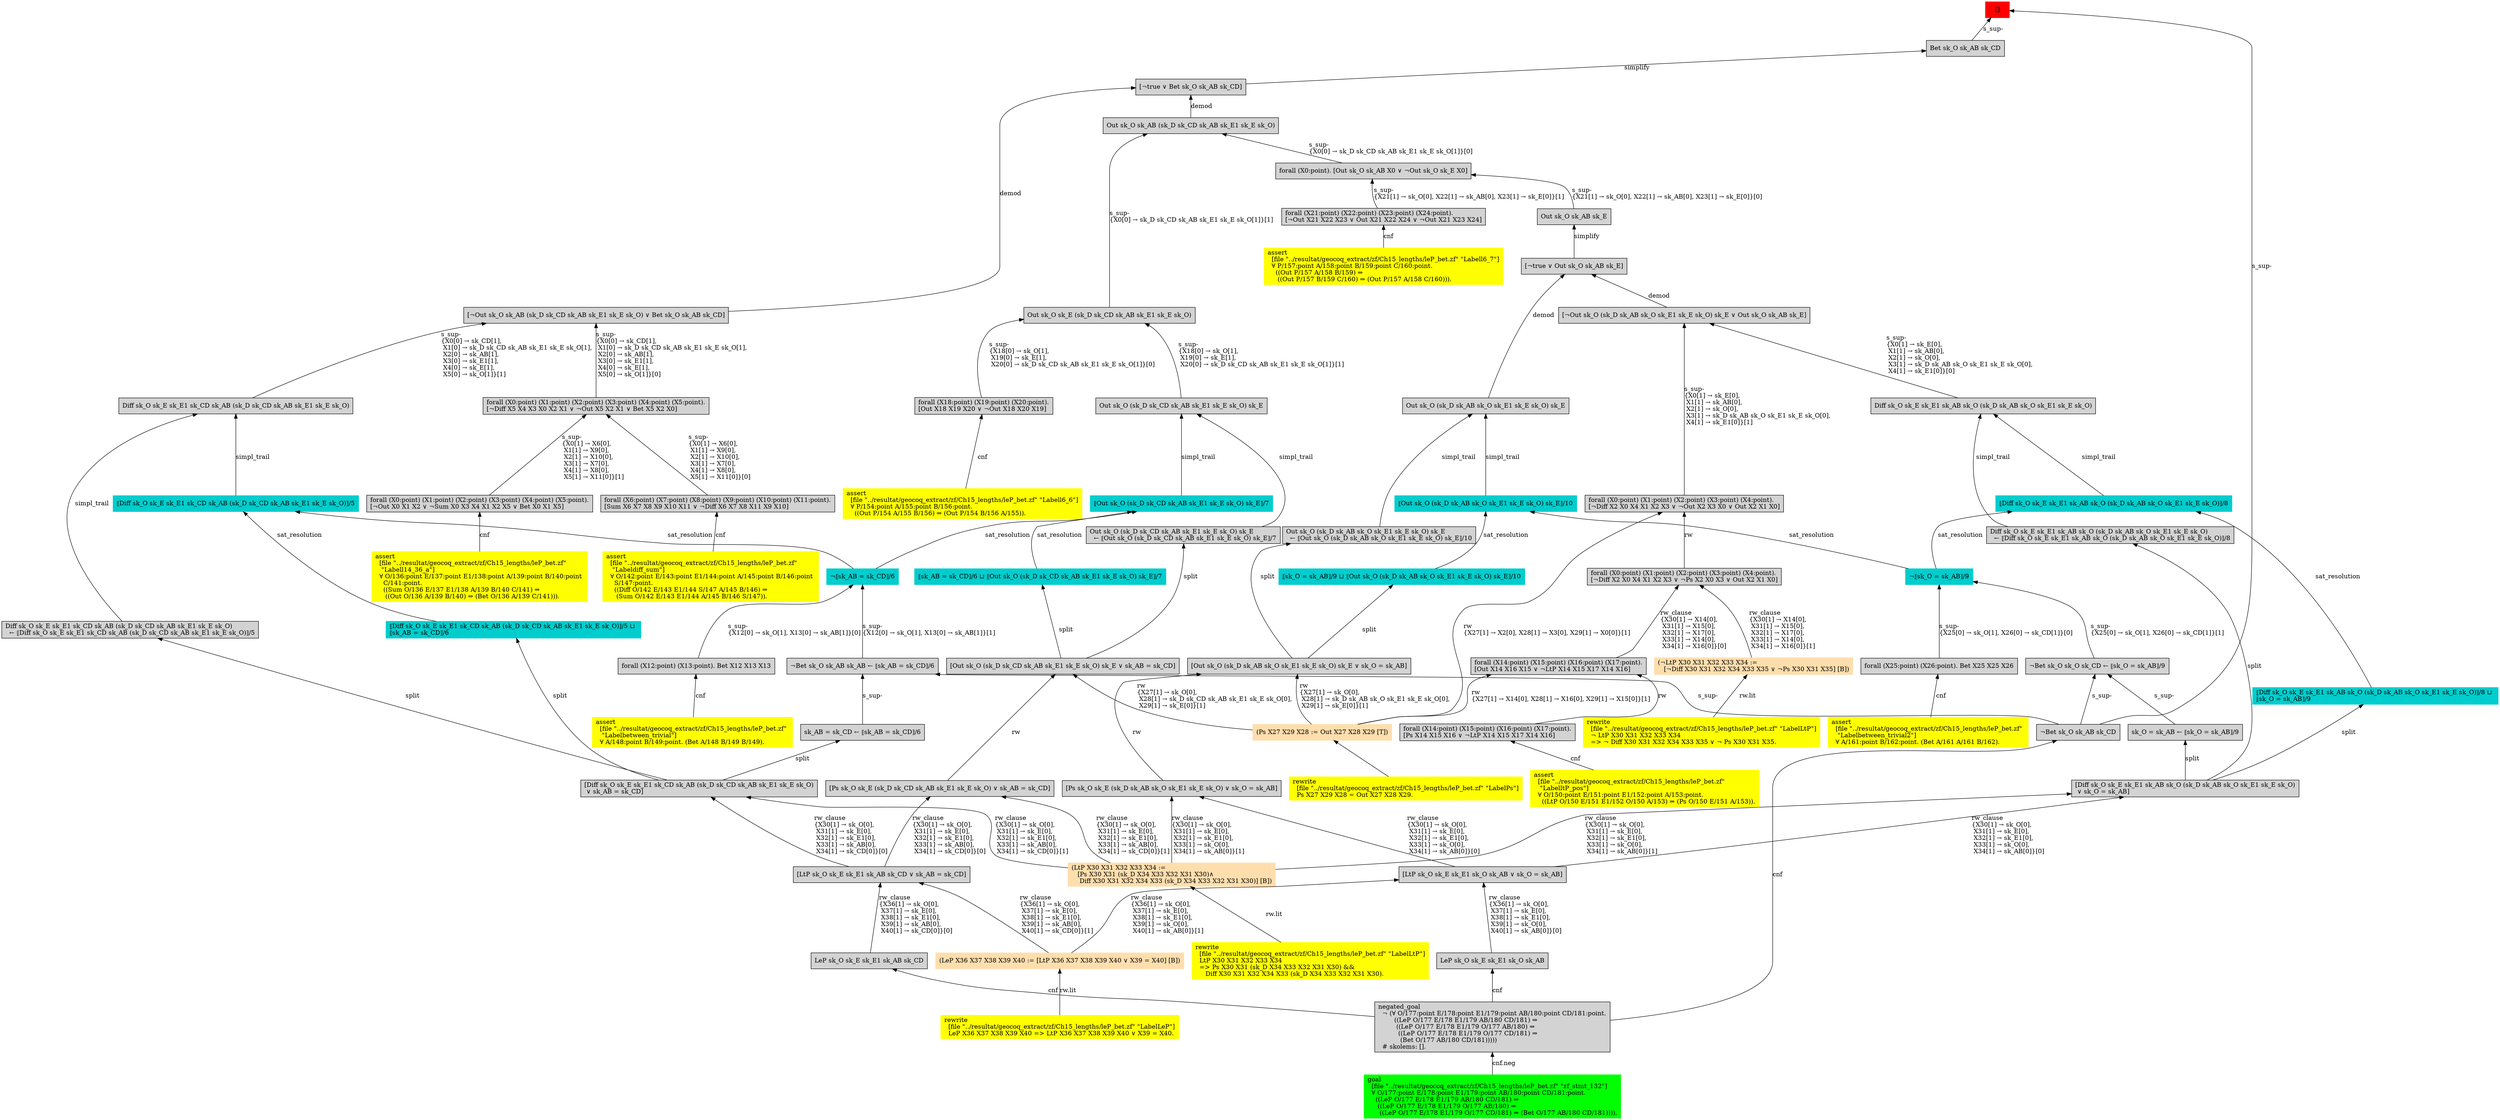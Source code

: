 digraph "unsat_graph" {
  vertex_0 [color=red, label="[]", shape=box, style=filled];
  vertex_0 -> vertex_1 [label="s_sup-\l", dir="back"];
  vertex_1 [shape=box, label="¬Bet sk_O sk_AB sk_CD\l", style=filled];
  vertex_1 -> vertex_2 [label="cnf", dir="back"];
  vertex_2 [shape=box, label="negated_goal\l  ¬ (∀ O/177:point E/178:point E1/179:point AB/180:point CD/181:point.\l        ((LeP O/177 E/178 E1/179 AB/180 CD/181) ⇒\l         ((LeP O/177 E/178 E1/179 O/177 AB/180) ⇒\l          ((LeP O/177 E/178 E1/179 O/177 CD/181) ⇒\l           (Bet O/177 AB/180 CD/181)))))\l  # skolems: [].\l", style=filled];
  vertex_2 -> vertex_3 [label="cnf.neg", dir="back"];
  vertex_3 [color=green, shape=box, label="goal\l  [file \"../resultat/geocoq_extract/zf/Ch15_lengths/leP_bet.zf\" \"zf_stmt_132\"]\l  ∀ O/177:point E/178:point E1/179:point AB/180:point CD/181:point.\l    ((LeP O/177 E/178 E1/179 AB/180 CD/181) ⇒\l     ((LeP O/177 E/178 E1/179 O/177 AB/180) ⇒\l      ((LeP O/177 E/178 E1/179 O/177 CD/181) ⇒ (Bet O/177 AB/180 CD/181)))).\l", style=filled];
  vertex_0 -> vertex_4 [label="s_sup-\l", dir="back"];
  vertex_4 [shape=box, label="Bet sk_O sk_AB sk_CD\l", style=filled];
  vertex_4 -> vertex_5 [label="simplify", dir="back"];
  vertex_5 [shape=box, label="[¬true ∨ Bet sk_O sk_AB sk_CD]\l", style=filled];
  vertex_5 -> vertex_6 [label="demod", dir="back"];
  vertex_6 [shape=box, label="Out sk_O sk_AB (sk_D sk_CD sk_AB sk_E1 sk_E sk_O)\l", style=filled];
  vertex_6 -> vertex_7 [label="s_sup-\l\{X0[0] → sk_D sk_CD sk_AB sk_E1 sk_E sk_O[1]\}[0]\l", dir="back"];
  vertex_7 [shape=box, label="forall (X0:point). [Out sk_O sk_AB X0 ∨ ¬Out sk_O sk_E X0]\l", style=filled];
  vertex_7 -> vertex_8 [label="s_sup-\l\{X21[1] → sk_O[0], X22[1] → sk_AB[0], X23[1] → sk_E[0]\}[1]\l", dir="back"];
  vertex_8 [shape=box, label="forall (X21:point) (X22:point) (X23:point) (X24:point).\l[¬Out X21 X22 X23 ∨ Out X21 X22 X24 ∨ ¬Out X21 X23 X24]\l", style=filled];
  vertex_8 -> vertex_9 [label="cnf", dir="back"];
  vertex_9 [color=yellow, shape=box, label="assert\l  [file \"../resultat/geocoq_extract/zf/Ch15_lengths/leP_bet.zf\" \"Labell6_7\"]\l  ∀ P/157:point A/158:point B/159:point C/160:point.\l    ((Out P/157 A/158 B/159) ⇒\l     ((Out P/157 B/159 C/160) ⇒ (Out P/157 A/158 C/160))).\l", style=filled];
  vertex_7 -> vertex_10 [label="s_sup-\l\{X21[1] → sk_O[0], X22[1] → sk_AB[0], X23[1] → sk_E[0]\}[0]\l", dir="back"];
  vertex_10 [shape=box, label="Out sk_O sk_AB sk_E\l", style=filled];
  vertex_10 -> vertex_11 [label="simplify", dir="back"];
  vertex_11 [shape=box, label="[¬true ∨ Out sk_O sk_AB sk_E]\l", style=filled];
  vertex_11 -> vertex_12 [label="demod", dir="back"];
  vertex_12 [shape=box, label="Out sk_O (sk_D sk_AB sk_O sk_E1 sk_E sk_O) sk_E\l", style=filled];
  vertex_12 -> vertex_13 [label="simpl_trail", dir="back"];
  vertex_13 [color=cyan3, shape=box, label="⟦Out sk_O (sk_D sk_AB sk_O sk_E1 sk_E sk_O) sk_E⟧/10\l", style=filled];
  vertex_13 -> vertex_14 [label="sat_resolution", dir="back"];
  vertex_14 [color=cyan3, shape=box, label="¬⟦sk_O = sk_AB⟧/9\l", style=filled];
  vertex_14 -> vertex_15 [label="s_sup-\l\{X25[0] → sk_O[1], X26[0] → sk_CD[1]\}[1]\l", dir="back"];
  vertex_15 [shape=box, label="¬Bet sk_O sk_O sk_CD ← ⟦sk_O = sk_AB⟧/9\l", style=filled];
  vertex_15 -> vertex_1 [label="s_sup-\l", dir="back"];
  vertex_15 -> vertex_16 [label="s_sup-\l", dir="back"];
  vertex_16 [shape=box, label="sk_O = sk_AB ← ⟦sk_O = sk_AB⟧/9\l", style=filled];
  vertex_16 -> vertex_17 [label="split", dir="back"];
  vertex_17 [shape=box, label="[Diff sk_O sk_E sk_E1 sk_AB sk_O (sk_D sk_AB sk_O sk_E1 sk_E sk_O)\l ∨ sk_O = sk_AB]\l", style=filled];
  vertex_17 -> vertex_18 [label="rw_clause\l\{X30[1] → sk_O[0], \l X31[1] → sk_E[0], \l X32[1] → sk_E1[0], \l X33[1] → sk_O[0], \l X34[1] → sk_AB[0]\}[1]\l", dir="back"];
  vertex_18 [color=navajowhite, shape=box, label="(LtP X30 X31 X32 X33 X34 :=\l   [Ps X30 X31 (sk_D X34 X33 X32 X31 X30)∧\l    Diff X30 X31 X32 X34 X33 (sk_D X34 X33 X32 X31 X30)] [B])\l", style=filled];
  vertex_18 -> vertex_19 [label="rw.lit", dir="back"];
  vertex_19 [color=yellow, shape=box, label="rewrite\l  [file \"../resultat/geocoq_extract/zf/Ch15_lengths/leP_bet.zf\" \"LabelLtP\"]\l  LtP X30 X31 X32 X33 X34\l  =\> Ps X30 X31 (sk_D X34 X33 X32 X31 X30) && \l     Diff X30 X31 X32 X34 X33 (sk_D X34 X33 X32 X31 X30).\l", style=filled];
  vertex_17 -> vertex_20 [label="rw_clause\l\{X30[1] → sk_O[0], \l X31[1] → sk_E[0], \l X32[1] → sk_E1[0], \l X33[1] → sk_O[0], \l X34[1] → sk_AB[0]\}[0]\l", dir="back"];
  vertex_20 [shape=box, label="[LtP sk_O sk_E sk_E1 sk_O sk_AB ∨ sk_O = sk_AB]\l", style=filled];
  vertex_20 -> vertex_21 [label="rw_clause\l\{X36[1] → sk_O[0], \l X37[1] → sk_E[0], \l X38[1] → sk_E1[0], \l X39[1] → sk_O[0], \l X40[1] → sk_AB[0]\}[1]\l", dir="back"];
  vertex_21 [color=navajowhite, shape=box, label="(LeP X36 X37 X38 X39 X40 := [LtP X36 X37 X38 X39 X40 ∨ X39 = X40] [B])\l", style=filled];
  vertex_21 -> vertex_22 [label="rw.lit", dir="back"];
  vertex_22 [color=yellow, shape=box, label="rewrite\l  [file \"../resultat/geocoq_extract/zf/Ch15_lengths/leP_bet.zf\" \"LabelLeP\"]\l  LeP X36 X37 X38 X39 X40 =\> LtP X36 X37 X38 X39 X40 ∨ X39 = X40.\l", style=filled];
  vertex_20 -> vertex_23 [label="rw_clause\l\{X36[1] → sk_O[0], \l X37[1] → sk_E[0], \l X38[1] → sk_E1[0], \l X39[1] → sk_O[0], \l X40[1] → sk_AB[0]\}[0]\l", dir="back"];
  vertex_23 [shape=box, label="LeP sk_O sk_E sk_E1 sk_O sk_AB\l", style=filled];
  vertex_23 -> vertex_2 [label="cnf", dir="back"];
  vertex_14 -> vertex_24 [label="s_sup-\l\{X25[0] → sk_O[1], X26[0] → sk_CD[1]\}[0]\l", dir="back"];
  vertex_24 [shape=box, label="forall (X25:point) (X26:point). Bet X25 X25 X26\l", style=filled];
  vertex_24 -> vertex_25 [label="cnf", dir="back"];
  vertex_25 [color=yellow, shape=box, label="assert\l  [file \"../resultat/geocoq_extract/zf/Ch15_lengths/leP_bet.zf\" \l   \"Labelbetween_trivial2\"]\l  ∀ A/161:point B/162:point. (Bet A/161 A/161 B/162).\l", style=filled];
  vertex_13 -> vertex_26 [label="sat_resolution", dir="back"];
  vertex_26 [color=cyan3, shape=box, label="⟦sk_O = sk_AB⟧/9 ⊔ ⟦Out sk_O (sk_D sk_AB sk_O sk_E1 sk_E sk_O) sk_E⟧/10\l", style=filled];
  vertex_26 -> vertex_27 [label="split", dir="back"];
  vertex_27 [shape=box, label="[Out sk_O (sk_D sk_AB sk_O sk_E1 sk_E sk_O) sk_E ∨ sk_O = sk_AB]\l", style=filled];
  vertex_27 -> vertex_28 [label="rw\l\{X27[1] → sk_O[0], \l X28[1] → sk_D sk_AB sk_O sk_E1 sk_E sk_O[0], \l X29[1] → sk_E[0]\}[1]\l", dir="back"];
  vertex_28 [color=navajowhite, shape=box, label="(Ps X27 X29 X28 := Out X27 X28 X29 [T])\l", style=filled];
  vertex_28 -> vertex_29 [label="", dir="back"];
  vertex_29 [color=yellow, shape=box, label="rewrite\l  [file \"../resultat/geocoq_extract/zf/Ch15_lengths/leP_bet.zf\" \"LabelPs\"]\l  Ps X27 X29 X28 = Out X27 X28 X29.\l", style=filled];
  vertex_27 -> vertex_30 [label="rw", dir="back"];
  vertex_30 [shape=box, label="[Ps sk_O sk_E (sk_D sk_AB sk_O sk_E1 sk_E sk_O) ∨ sk_O = sk_AB]\l", style=filled];
  vertex_30 -> vertex_18 [label="rw_clause\l\{X30[1] → sk_O[0], \l X31[1] → sk_E[0], \l X32[1] → sk_E1[0], \l X33[1] → sk_O[0], \l X34[1] → sk_AB[0]\}[1]\l", dir="back"];
  vertex_30 -> vertex_20 [label="rw_clause\l\{X30[1] → sk_O[0], \l X31[1] → sk_E[0], \l X32[1] → sk_E1[0], \l X33[1] → sk_O[0], \l X34[1] → sk_AB[0]\}[0]\l", dir="back"];
  vertex_12 -> vertex_31 [label="simpl_trail", dir="back"];
  vertex_31 [shape=box, label="Out sk_O (sk_D sk_AB sk_O sk_E1 sk_E sk_O) sk_E\l  ← ⟦Out sk_O (sk_D sk_AB sk_O sk_E1 sk_E sk_O) sk_E⟧/10\l", style=filled];
  vertex_31 -> vertex_27 [label="split", dir="back"];
  vertex_11 -> vertex_32 [label="demod", dir="back"];
  vertex_32 [shape=box, label="[¬Out sk_O (sk_D sk_AB sk_O sk_E1 sk_E sk_O) sk_E ∨ Out sk_O sk_AB sk_E]\l", style=filled];
  vertex_32 -> vertex_33 [label="s_sup-\l\{X0[1] → sk_E[0], \l X1[1] → sk_AB[0], \l X2[1] → sk_O[0], \l X3[1] → sk_D sk_AB sk_O sk_E1 sk_E sk_O[0], \l X4[1] → sk_E1[0]\}[1]\l", dir="back"];
  vertex_33 [shape=box, label="forall (X0:point) (X1:point) (X2:point) (X3:point) (X4:point).\l[¬Diff X2 X0 X4 X1 X2 X3 ∨ ¬Out X2 X3 X0 ∨ Out X2 X1 X0]\l", style=filled];
  vertex_33 -> vertex_28 [label="rw\l\{X27[1] → X2[0], X28[1] → X3[0], X29[1] → X0[0]\}[1]\l", dir="back"];
  vertex_33 -> vertex_34 [label="rw", dir="back"];
  vertex_34 [shape=box, label="forall (X0:point) (X1:point) (X2:point) (X3:point) (X4:point).\l[¬Diff X2 X0 X4 X1 X2 X3 ∨ ¬Ps X2 X0 X3 ∨ Out X2 X1 X0]\l", style=filled];
  vertex_34 -> vertex_35 [label="rw_clause\l\{X30[1] → X14[0], \l X31[1] → X15[0], \l X32[1] → X17[0], \l X33[1] → X14[0], \l X34[1] → X16[0]\}[1]\l", dir="back"];
  vertex_35 [color=navajowhite, shape=box, label="(¬LtP X30 X31 X32 X33 X34 :=\l   [¬Diff X30 X31 X32 X34 X33 X35 ∨ ¬Ps X30 X31 X35] [B])\l", style=filled];
  vertex_35 -> vertex_36 [label="rw.lit", dir="back"];
  vertex_36 [color=yellow, shape=box, label="rewrite\l  [file \"../resultat/geocoq_extract/zf/Ch15_lengths/leP_bet.zf\" \"LabelLtP\"]\l  ¬ LtP X30 X31 X32 X33 X34\l  =\> ¬ Diff X30 X31 X32 X34 X33 X35 ∨ ¬ Ps X30 X31 X35.\l", style=filled];
  vertex_34 -> vertex_37 [label="rw_clause\l\{X30[1] → X14[0], \l X31[1] → X15[0], \l X32[1] → X17[0], \l X33[1] → X14[0], \l X34[1] → X16[0]\}[0]\l", dir="back"];
  vertex_37 [shape=box, label="forall (X14:point) (X15:point) (X16:point) (X17:point).\l[Out X14 X16 X15 ∨ ¬LtP X14 X15 X17 X14 X16]\l", style=filled];
  vertex_37 -> vertex_28 [label="rw\l\{X27[1] → X14[0], X28[1] → X16[0], X29[1] → X15[0]\}[1]\l", dir="back"];
  vertex_37 -> vertex_38 [label="rw", dir="back"];
  vertex_38 [shape=box, label="forall (X14:point) (X15:point) (X16:point) (X17:point).\l[Ps X14 X15 X16 ∨ ¬LtP X14 X15 X17 X14 X16]\l", style=filled];
  vertex_38 -> vertex_39 [label="cnf", dir="back"];
  vertex_39 [color=yellow, shape=box, label="assert\l  [file \"../resultat/geocoq_extract/zf/Ch15_lengths/leP_bet.zf\" \l   \"LabelltP_pos\"]\l  ∀ O/150:point E/151:point E1/152:point A/153:point.\l    ((LtP O/150 E/151 E1/152 O/150 A/153) ⇒ (Ps O/150 E/151 A/153)).\l", style=filled];
  vertex_32 -> vertex_40 [label="s_sup-\l\{X0[1] → sk_E[0], \l X1[1] → sk_AB[0], \l X2[1] → sk_O[0], \l X3[1] → sk_D sk_AB sk_O sk_E1 sk_E sk_O[0], \l X4[1] → sk_E1[0]\}[0]\l", dir="back"];
  vertex_40 [shape=box, label="Diff sk_O sk_E sk_E1 sk_AB sk_O (sk_D sk_AB sk_O sk_E1 sk_E sk_O)\l", style=filled];
  vertex_40 -> vertex_41 [label="simpl_trail", dir="back"];
  vertex_41 [color=cyan3, shape=box, label="⟦Diff sk_O sk_E sk_E1 sk_AB sk_O (sk_D sk_AB sk_O sk_E1 sk_E sk_O)⟧/8\l", style=filled];
  vertex_41 -> vertex_14 [label="sat_resolution", dir="back"];
  vertex_41 -> vertex_42 [label="sat_resolution", dir="back"];
  vertex_42 [color=cyan3, shape=box, label="⟦Diff sk_O sk_E sk_E1 sk_AB sk_O (sk_D sk_AB sk_O sk_E1 sk_E sk_O)⟧/8 ⊔ \l⟦sk_O = sk_AB⟧/9\l", style=filled];
  vertex_42 -> vertex_17 [label="split", dir="back"];
  vertex_40 -> vertex_43 [label="simpl_trail", dir="back"];
  vertex_43 [shape=box, label="Diff sk_O sk_E sk_E1 sk_AB sk_O (sk_D sk_AB sk_O sk_E1 sk_E sk_O)\l  ← ⟦Diff sk_O sk_E sk_E1 sk_AB sk_O (sk_D sk_AB sk_O sk_E1 sk_E sk_O)⟧/8\l", style=filled];
  vertex_43 -> vertex_17 [label="split", dir="back"];
  vertex_6 -> vertex_44 [label="s_sup-\l\{X0[0] → sk_D sk_CD sk_AB sk_E1 sk_E sk_O[1]\}[1]\l", dir="back"];
  vertex_44 [shape=box, label="Out sk_O sk_E (sk_D sk_CD sk_AB sk_E1 sk_E sk_O)\l", style=filled];
  vertex_44 -> vertex_45 [label="s_sup-\l\{X18[0] → sk_O[1], \l X19[0] → sk_E[1], \l X20[0] → sk_D sk_CD sk_AB sk_E1 sk_E sk_O[1]\}[0]\l", dir="back"];
  vertex_45 [shape=box, label="forall (X18:point) (X19:point) (X20:point).\l[Out X18 X19 X20 ∨ ¬Out X18 X20 X19]\l", style=filled];
  vertex_45 -> vertex_46 [label="cnf", dir="back"];
  vertex_46 [color=yellow, shape=box, label="assert\l  [file \"../resultat/geocoq_extract/zf/Ch15_lengths/leP_bet.zf\" \"Labell6_6\"]\l  ∀ P/154:point A/155:point B/156:point.\l    ((Out P/154 A/155 B/156) ⇒ (Out P/154 B/156 A/155)).\l", style=filled];
  vertex_44 -> vertex_47 [label="s_sup-\l\{X18[0] → sk_O[1], \l X19[0] → sk_E[1], \l X20[0] → sk_D sk_CD sk_AB sk_E1 sk_E sk_O[1]\}[1]\l", dir="back"];
  vertex_47 [shape=box, label="Out sk_O (sk_D sk_CD sk_AB sk_E1 sk_E sk_O) sk_E\l", style=filled];
  vertex_47 -> vertex_48 [label="simpl_trail", dir="back"];
  vertex_48 [color=cyan3, shape=box, label="⟦Out sk_O (sk_D sk_CD sk_AB sk_E1 sk_E sk_O) sk_E⟧/7\l", style=filled];
  vertex_48 -> vertex_49 [label="sat_resolution", dir="back"];
  vertex_49 [color=cyan3, shape=box, label="¬⟦sk_AB = sk_CD⟧/6\l", style=filled];
  vertex_49 -> vertex_50 [label="s_sup-\l\{X12[0] → sk_O[1], X13[0] → sk_AB[1]\}[1]\l", dir="back"];
  vertex_50 [shape=box, label="¬Bet sk_O sk_AB sk_AB ← ⟦sk_AB = sk_CD⟧/6\l", style=filled];
  vertex_50 -> vertex_1 [label="s_sup-\l", dir="back"];
  vertex_50 -> vertex_51 [label="s_sup-\l", dir="back"];
  vertex_51 [shape=box, label="sk_AB = sk_CD ← ⟦sk_AB = sk_CD⟧/6\l", style=filled];
  vertex_51 -> vertex_52 [label="split", dir="back"];
  vertex_52 [shape=box, label="[Diff sk_O sk_E sk_E1 sk_CD sk_AB (sk_D sk_CD sk_AB sk_E1 sk_E sk_O)\l ∨ sk_AB = sk_CD]\l", style=filled];
  vertex_52 -> vertex_18 [label="rw_clause\l\{X30[1] → sk_O[0], \l X31[1] → sk_E[0], \l X32[1] → sk_E1[0], \l X33[1] → sk_AB[0], \l X34[1] → sk_CD[0]\}[1]\l", dir="back"];
  vertex_52 -> vertex_53 [label="rw_clause\l\{X30[1] → sk_O[0], \l X31[1] → sk_E[0], \l X32[1] → sk_E1[0], \l X33[1] → sk_AB[0], \l X34[1] → sk_CD[0]\}[0]\l", dir="back"];
  vertex_53 [shape=box, label="[LtP sk_O sk_E sk_E1 sk_AB sk_CD ∨ sk_AB = sk_CD]\l", style=filled];
  vertex_53 -> vertex_21 [label="rw_clause\l\{X36[1] → sk_O[0], \l X37[1] → sk_E[0], \l X38[1] → sk_E1[0], \l X39[1] → sk_AB[0], \l X40[1] → sk_CD[0]\}[1]\l", dir="back"];
  vertex_53 -> vertex_54 [label="rw_clause\l\{X36[1] → sk_O[0], \l X37[1] → sk_E[0], \l X38[1] → sk_E1[0], \l X39[1] → sk_AB[0], \l X40[1] → sk_CD[0]\}[0]\l", dir="back"];
  vertex_54 [shape=box, label="LeP sk_O sk_E sk_E1 sk_AB sk_CD\l", style=filled];
  vertex_54 -> vertex_2 [label="cnf", dir="back"];
  vertex_49 -> vertex_55 [label="s_sup-\l\{X12[0] → sk_O[1], X13[0] → sk_AB[1]\}[0]\l", dir="back"];
  vertex_55 [shape=box, label="forall (X12:point) (X13:point). Bet X12 X13 X13\l", style=filled];
  vertex_55 -> vertex_56 [label="cnf", dir="back"];
  vertex_56 [color=yellow, shape=box, label="assert\l  [file \"../resultat/geocoq_extract/zf/Ch15_lengths/leP_bet.zf\" \l   \"Labelbetween_trivial\"]\l  ∀ A/148:point B/149:point. (Bet A/148 B/149 B/149).\l", style=filled];
  vertex_48 -> vertex_57 [label="sat_resolution", dir="back"];
  vertex_57 [color=cyan3, shape=box, label="⟦sk_AB = sk_CD⟧/6 ⊔ ⟦Out sk_O (sk_D sk_CD sk_AB sk_E1 sk_E sk_O) sk_E⟧/7\l", style=filled];
  vertex_57 -> vertex_58 [label="split", dir="back"];
  vertex_58 [shape=box, label="[Out sk_O (sk_D sk_CD sk_AB sk_E1 sk_E sk_O) sk_E ∨ sk_AB = sk_CD]\l", style=filled];
  vertex_58 -> vertex_28 [label="rw\l\{X27[1] → sk_O[0], \l X28[1] → sk_D sk_CD sk_AB sk_E1 sk_E sk_O[0], \l X29[1] → sk_E[0]\}[1]\l", dir="back"];
  vertex_58 -> vertex_59 [label="rw", dir="back"];
  vertex_59 [shape=box, label="[Ps sk_O sk_E (sk_D sk_CD sk_AB sk_E1 sk_E sk_O) ∨ sk_AB = sk_CD]\l", style=filled];
  vertex_59 -> vertex_18 [label="rw_clause\l\{X30[1] → sk_O[0], \l X31[1] → sk_E[0], \l X32[1] → sk_E1[0], \l X33[1] → sk_AB[0], \l X34[1] → sk_CD[0]\}[1]\l", dir="back"];
  vertex_59 -> vertex_53 [label="rw_clause\l\{X30[1] → sk_O[0], \l X31[1] → sk_E[0], \l X32[1] → sk_E1[0], \l X33[1] → sk_AB[0], \l X34[1] → sk_CD[0]\}[0]\l", dir="back"];
  vertex_47 -> vertex_60 [label="simpl_trail", dir="back"];
  vertex_60 [shape=box, label="Out sk_O (sk_D sk_CD sk_AB sk_E1 sk_E sk_O) sk_E\l  ← ⟦Out sk_O (sk_D sk_CD sk_AB sk_E1 sk_E sk_O) sk_E⟧/7\l", style=filled];
  vertex_60 -> vertex_58 [label="split", dir="back"];
  vertex_5 -> vertex_61 [label="demod", dir="back"];
  vertex_61 [shape=box, label="[¬Out sk_O sk_AB (sk_D sk_CD sk_AB sk_E1 sk_E sk_O) ∨ Bet sk_O sk_AB sk_CD]\l", style=filled];
  vertex_61 -> vertex_62 [label="s_sup-\l\{X0[0] → sk_CD[1], \l X1[0] → sk_D sk_CD sk_AB sk_E1 sk_E sk_O[1], \l X2[0] → sk_AB[1], \l X3[0] → sk_E1[1], \l X4[0] → sk_E[1], \l X5[0] → sk_O[1]\}[0]\l", dir="back"];
  vertex_62 [shape=box, label="forall (X0:point) (X1:point) (X2:point) (X3:point) (X4:point) (X5:point).\l[¬Diff X5 X4 X3 X0 X2 X1 ∨ ¬Out X5 X2 X1 ∨ Bet X5 X2 X0]\l", style=filled];
  vertex_62 -> vertex_63 [label="s_sup-\l\{X0[1] → X6[0], \l X1[1] → X9[0], \l X2[1] → X10[0], \l X3[1] → X7[0], \l X4[1] → X8[0], \l X5[1] → X11[0]\}[1]\l", dir="back"];
  vertex_63 [shape=box, label="forall (X0:point) (X1:point) (X2:point) (X3:point) (X4:point) (X5:point).\l[¬Out X0 X1 X2 ∨ ¬Sum X0 X3 X4 X1 X2 X5 ∨ Bet X0 X1 X5]\l", style=filled];
  vertex_63 -> vertex_64 [label="cnf", dir="back"];
  vertex_64 [color=yellow, shape=box, label="assert\l  [file \"../resultat/geocoq_extract/zf/Ch15_lengths/leP_bet.zf\" \l   \"Labell14_36_a\"]\l  ∀ O/136:point E/137:point E1/138:point A/139:point B/140:point \l    C/141:point.\l    ((Sum O/136 E/137 E1/138 A/139 B/140 C/141) ⇒\l     ((Out O/136 A/139 B/140) ⇒ (Bet O/136 A/139 C/141))).\l", style=filled];
  vertex_62 -> vertex_65 [label="s_sup-\l\{X0[1] → X6[0], \l X1[1] → X9[0], \l X2[1] → X10[0], \l X3[1] → X7[0], \l X4[1] → X8[0], \l X5[1] → X11[0]\}[0]\l", dir="back"];
  vertex_65 [shape=box, label="forall (X6:point) (X7:point) (X8:point) (X9:point) (X10:point) (X11:point).\l[Sum X6 X7 X8 X9 X10 X11 ∨ ¬Diff X6 X7 X8 X11 X9 X10]\l", style=filled];
  vertex_65 -> vertex_66 [label="cnf", dir="back"];
  vertex_66 [color=yellow, shape=box, label="assert\l  [file \"../resultat/geocoq_extract/zf/Ch15_lengths/leP_bet.zf\" \l   \"Labeldiff_sum\"]\l  ∀ O/142:point E/143:point E1/144:point A/145:point B/146:point \l    S/147:point.\l    ((Diff O/142 E/143 E1/144 S/147 A/145 B/146) ⇒\l     (Sum O/142 E/143 E1/144 A/145 B/146 S/147)).\l", style=filled];
  vertex_61 -> vertex_67 [label="s_sup-\l\{X0[0] → sk_CD[1], \l X1[0] → sk_D sk_CD sk_AB sk_E1 sk_E sk_O[1], \l X2[0] → sk_AB[1], \l X3[0] → sk_E1[1], \l X4[0] → sk_E[1], \l X5[0] → sk_O[1]\}[1]\l", dir="back"];
  vertex_67 [shape=box, label="Diff sk_O sk_E sk_E1 sk_CD sk_AB (sk_D sk_CD sk_AB sk_E1 sk_E sk_O)\l", style=filled];
  vertex_67 -> vertex_68 [label="simpl_trail", dir="back"];
  vertex_68 [color=cyan3, shape=box, label="⟦Diff sk_O sk_E sk_E1 sk_CD sk_AB (sk_D sk_CD sk_AB sk_E1 sk_E sk_O)⟧/5\l", style=filled];
  vertex_68 -> vertex_49 [label="sat_resolution", dir="back"];
  vertex_68 -> vertex_69 [label="sat_resolution", dir="back"];
  vertex_69 [color=cyan3, shape=box, label="⟦Diff sk_O sk_E sk_E1 sk_CD sk_AB (sk_D sk_CD sk_AB sk_E1 sk_E sk_O)⟧/5 ⊔ \l⟦sk_AB = sk_CD⟧/6\l", style=filled];
  vertex_69 -> vertex_52 [label="split", dir="back"];
  vertex_67 -> vertex_70 [label="simpl_trail", dir="back"];
  vertex_70 [shape=box, label="Diff sk_O sk_E sk_E1 sk_CD sk_AB (sk_D sk_CD sk_AB sk_E1 sk_E sk_O)\l  ← ⟦Diff sk_O sk_E sk_E1 sk_CD sk_AB (sk_D sk_CD sk_AB sk_E1 sk_E sk_O)⟧/5\l", style=filled];
  vertex_70 -> vertex_52 [label="split", dir="back"];
  }


